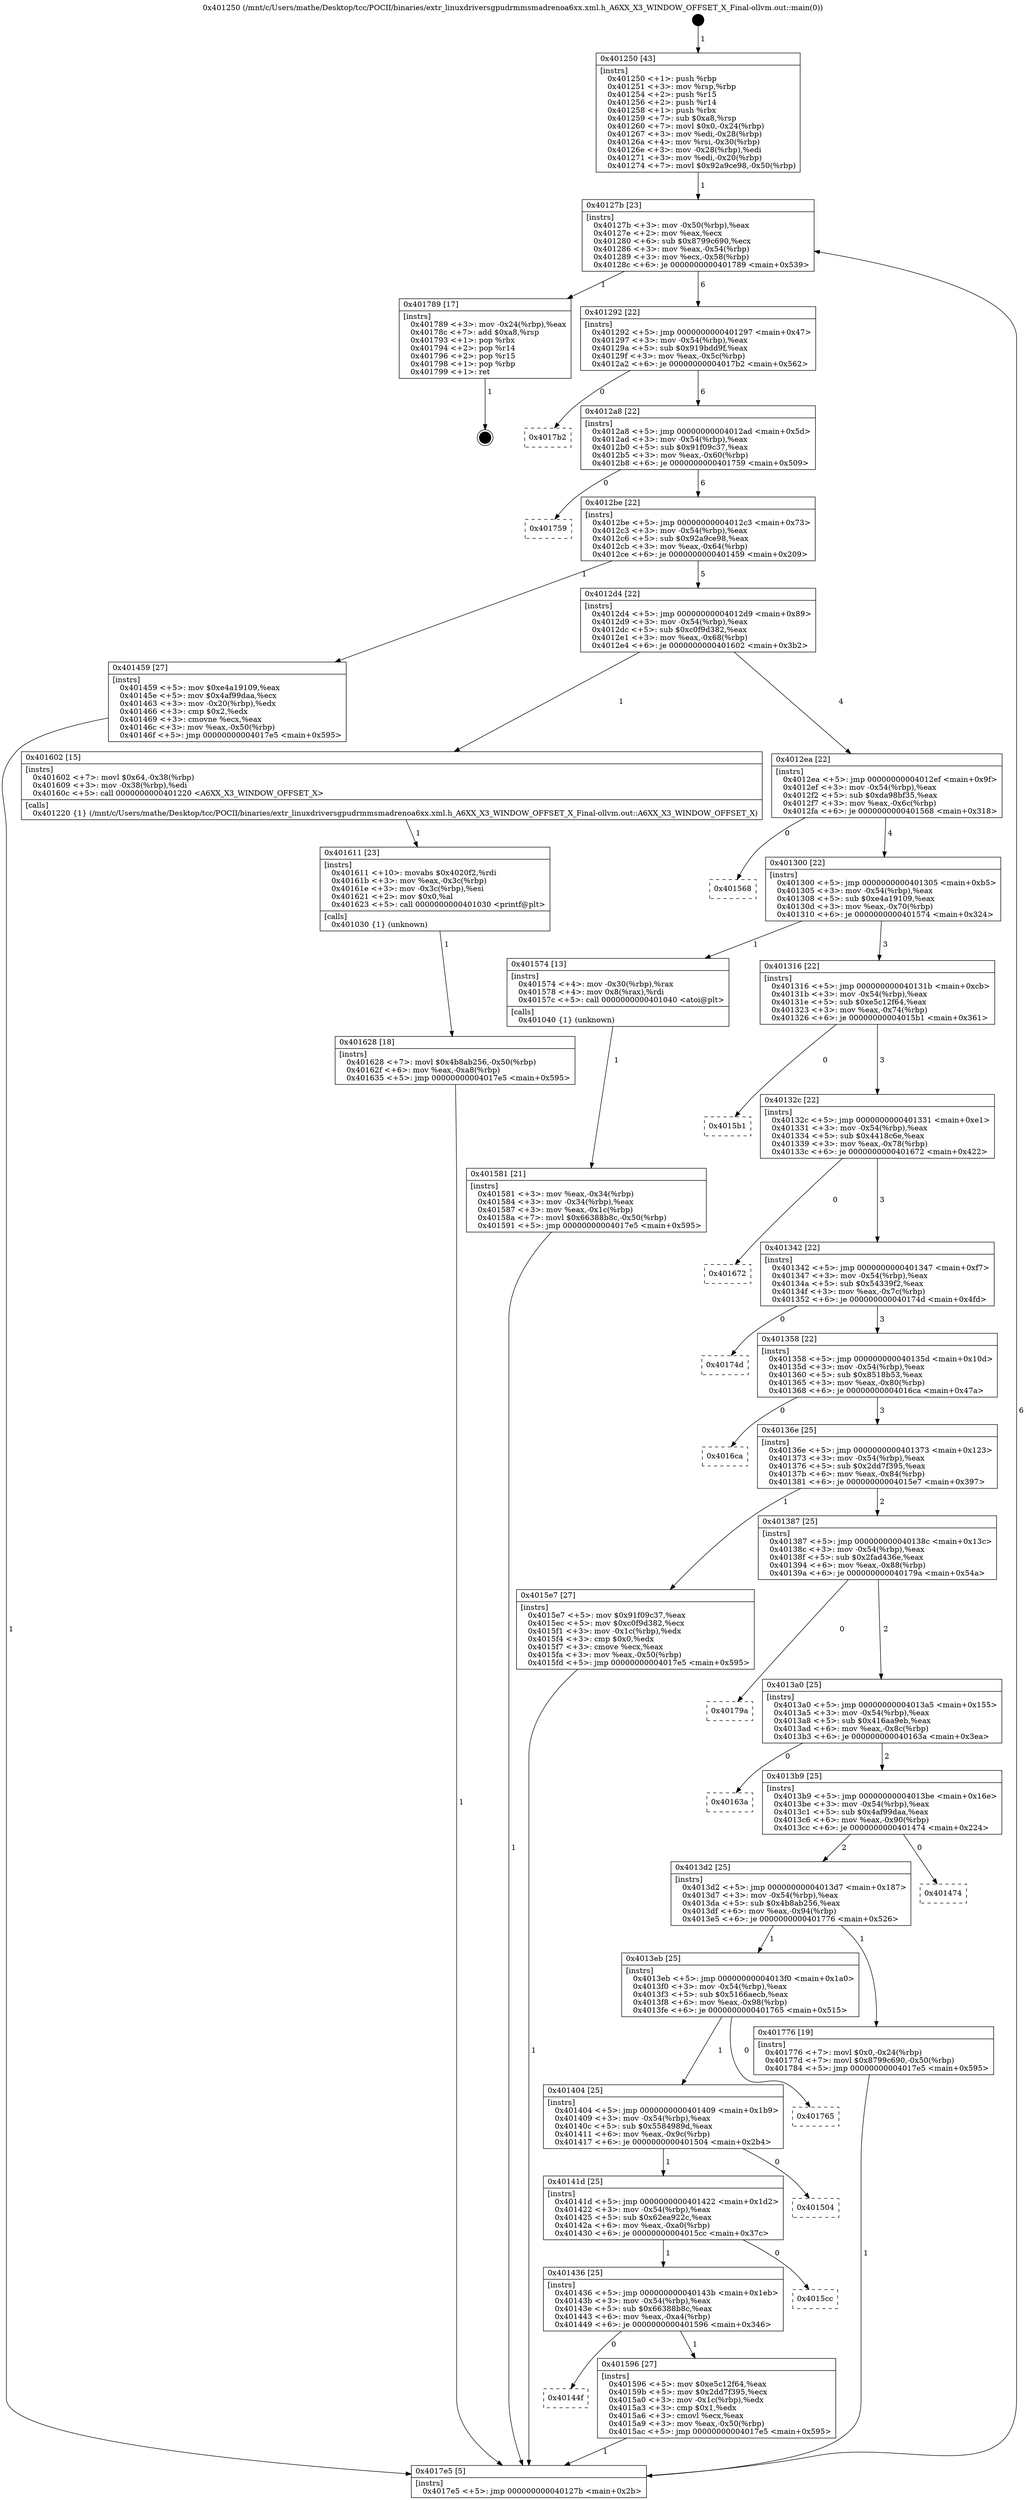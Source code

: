 digraph "0x401250" {
  label = "0x401250 (/mnt/c/Users/mathe/Desktop/tcc/POCII/binaries/extr_linuxdriversgpudrmmsmadrenoa6xx.xml.h_A6XX_X3_WINDOW_OFFSET_X_Final-ollvm.out::main(0))"
  labelloc = "t"
  node[shape=record]

  Entry [label="",width=0.3,height=0.3,shape=circle,fillcolor=black,style=filled]
  "0x40127b" [label="{
     0x40127b [23]\l
     | [instrs]\l
     &nbsp;&nbsp;0x40127b \<+3\>: mov -0x50(%rbp),%eax\l
     &nbsp;&nbsp;0x40127e \<+2\>: mov %eax,%ecx\l
     &nbsp;&nbsp;0x401280 \<+6\>: sub $0x8799c690,%ecx\l
     &nbsp;&nbsp;0x401286 \<+3\>: mov %eax,-0x54(%rbp)\l
     &nbsp;&nbsp;0x401289 \<+3\>: mov %ecx,-0x58(%rbp)\l
     &nbsp;&nbsp;0x40128c \<+6\>: je 0000000000401789 \<main+0x539\>\l
  }"]
  "0x401789" [label="{
     0x401789 [17]\l
     | [instrs]\l
     &nbsp;&nbsp;0x401789 \<+3\>: mov -0x24(%rbp),%eax\l
     &nbsp;&nbsp;0x40178c \<+7\>: add $0xa8,%rsp\l
     &nbsp;&nbsp;0x401793 \<+1\>: pop %rbx\l
     &nbsp;&nbsp;0x401794 \<+2\>: pop %r14\l
     &nbsp;&nbsp;0x401796 \<+2\>: pop %r15\l
     &nbsp;&nbsp;0x401798 \<+1\>: pop %rbp\l
     &nbsp;&nbsp;0x401799 \<+1\>: ret\l
  }"]
  "0x401292" [label="{
     0x401292 [22]\l
     | [instrs]\l
     &nbsp;&nbsp;0x401292 \<+5\>: jmp 0000000000401297 \<main+0x47\>\l
     &nbsp;&nbsp;0x401297 \<+3\>: mov -0x54(%rbp),%eax\l
     &nbsp;&nbsp;0x40129a \<+5\>: sub $0x919bdd9f,%eax\l
     &nbsp;&nbsp;0x40129f \<+3\>: mov %eax,-0x5c(%rbp)\l
     &nbsp;&nbsp;0x4012a2 \<+6\>: je 00000000004017b2 \<main+0x562\>\l
  }"]
  Exit [label="",width=0.3,height=0.3,shape=circle,fillcolor=black,style=filled,peripheries=2]
  "0x4017b2" [label="{
     0x4017b2\l
  }", style=dashed]
  "0x4012a8" [label="{
     0x4012a8 [22]\l
     | [instrs]\l
     &nbsp;&nbsp;0x4012a8 \<+5\>: jmp 00000000004012ad \<main+0x5d\>\l
     &nbsp;&nbsp;0x4012ad \<+3\>: mov -0x54(%rbp),%eax\l
     &nbsp;&nbsp;0x4012b0 \<+5\>: sub $0x91f09c37,%eax\l
     &nbsp;&nbsp;0x4012b5 \<+3\>: mov %eax,-0x60(%rbp)\l
     &nbsp;&nbsp;0x4012b8 \<+6\>: je 0000000000401759 \<main+0x509\>\l
  }"]
  "0x401628" [label="{
     0x401628 [18]\l
     | [instrs]\l
     &nbsp;&nbsp;0x401628 \<+7\>: movl $0x4b8ab256,-0x50(%rbp)\l
     &nbsp;&nbsp;0x40162f \<+6\>: mov %eax,-0xa8(%rbp)\l
     &nbsp;&nbsp;0x401635 \<+5\>: jmp 00000000004017e5 \<main+0x595\>\l
  }"]
  "0x401759" [label="{
     0x401759\l
  }", style=dashed]
  "0x4012be" [label="{
     0x4012be [22]\l
     | [instrs]\l
     &nbsp;&nbsp;0x4012be \<+5\>: jmp 00000000004012c3 \<main+0x73\>\l
     &nbsp;&nbsp;0x4012c3 \<+3\>: mov -0x54(%rbp),%eax\l
     &nbsp;&nbsp;0x4012c6 \<+5\>: sub $0x92a9ce98,%eax\l
     &nbsp;&nbsp;0x4012cb \<+3\>: mov %eax,-0x64(%rbp)\l
     &nbsp;&nbsp;0x4012ce \<+6\>: je 0000000000401459 \<main+0x209\>\l
  }"]
  "0x401611" [label="{
     0x401611 [23]\l
     | [instrs]\l
     &nbsp;&nbsp;0x401611 \<+10\>: movabs $0x4020f2,%rdi\l
     &nbsp;&nbsp;0x40161b \<+3\>: mov %eax,-0x3c(%rbp)\l
     &nbsp;&nbsp;0x40161e \<+3\>: mov -0x3c(%rbp),%esi\l
     &nbsp;&nbsp;0x401621 \<+2\>: mov $0x0,%al\l
     &nbsp;&nbsp;0x401623 \<+5\>: call 0000000000401030 \<printf@plt\>\l
     | [calls]\l
     &nbsp;&nbsp;0x401030 \{1\} (unknown)\l
  }"]
  "0x401459" [label="{
     0x401459 [27]\l
     | [instrs]\l
     &nbsp;&nbsp;0x401459 \<+5\>: mov $0xe4a19109,%eax\l
     &nbsp;&nbsp;0x40145e \<+5\>: mov $0x4af99daa,%ecx\l
     &nbsp;&nbsp;0x401463 \<+3\>: mov -0x20(%rbp),%edx\l
     &nbsp;&nbsp;0x401466 \<+3\>: cmp $0x2,%edx\l
     &nbsp;&nbsp;0x401469 \<+3\>: cmovne %ecx,%eax\l
     &nbsp;&nbsp;0x40146c \<+3\>: mov %eax,-0x50(%rbp)\l
     &nbsp;&nbsp;0x40146f \<+5\>: jmp 00000000004017e5 \<main+0x595\>\l
  }"]
  "0x4012d4" [label="{
     0x4012d4 [22]\l
     | [instrs]\l
     &nbsp;&nbsp;0x4012d4 \<+5\>: jmp 00000000004012d9 \<main+0x89\>\l
     &nbsp;&nbsp;0x4012d9 \<+3\>: mov -0x54(%rbp),%eax\l
     &nbsp;&nbsp;0x4012dc \<+5\>: sub $0xc0f9d382,%eax\l
     &nbsp;&nbsp;0x4012e1 \<+3\>: mov %eax,-0x68(%rbp)\l
     &nbsp;&nbsp;0x4012e4 \<+6\>: je 0000000000401602 \<main+0x3b2\>\l
  }"]
  "0x4017e5" [label="{
     0x4017e5 [5]\l
     | [instrs]\l
     &nbsp;&nbsp;0x4017e5 \<+5\>: jmp 000000000040127b \<main+0x2b\>\l
  }"]
  "0x401250" [label="{
     0x401250 [43]\l
     | [instrs]\l
     &nbsp;&nbsp;0x401250 \<+1\>: push %rbp\l
     &nbsp;&nbsp;0x401251 \<+3\>: mov %rsp,%rbp\l
     &nbsp;&nbsp;0x401254 \<+2\>: push %r15\l
     &nbsp;&nbsp;0x401256 \<+2\>: push %r14\l
     &nbsp;&nbsp;0x401258 \<+1\>: push %rbx\l
     &nbsp;&nbsp;0x401259 \<+7\>: sub $0xa8,%rsp\l
     &nbsp;&nbsp;0x401260 \<+7\>: movl $0x0,-0x24(%rbp)\l
     &nbsp;&nbsp;0x401267 \<+3\>: mov %edi,-0x28(%rbp)\l
     &nbsp;&nbsp;0x40126a \<+4\>: mov %rsi,-0x30(%rbp)\l
     &nbsp;&nbsp;0x40126e \<+3\>: mov -0x28(%rbp),%edi\l
     &nbsp;&nbsp;0x401271 \<+3\>: mov %edi,-0x20(%rbp)\l
     &nbsp;&nbsp;0x401274 \<+7\>: movl $0x92a9ce98,-0x50(%rbp)\l
  }"]
  "0x40144f" [label="{
     0x40144f\l
  }", style=dashed]
  "0x401602" [label="{
     0x401602 [15]\l
     | [instrs]\l
     &nbsp;&nbsp;0x401602 \<+7\>: movl $0x64,-0x38(%rbp)\l
     &nbsp;&nbsp;0x401609 \<+3\>: mov -0x38(%rbp),%edi\l
     &nbsp;&nbsp;0x40160c \<+5\>: call 0000000000401220 \<A6XX_X3_WINDOW_OFFSET_X\>\l
     | [calls]\l
     &nbsp;&nbsp;0x401220 \{1\} (/mnt/c/Users/mathe/Desktop/tcc/POCII/binaries/extr_linuxdriversgpudrmmsmadrenoa6xx.xml.h_A6XX_X3_WINDOW_OFFSET_X_Final-ollvm.out::A6XX_X3_WINDOW_OFFSET_X)\l
  }"]
  "0x4012ea" [label="{
     0x4012ea [22]\l
     | [instrs]\l
     &nbsp;&nbsp;0x4012ea \<+5\>: jmp 00000000004012ef \<main+0x9f\>\l
     &nbsp;&nbsp;0x4012ef \<+3\>: mov -0x54(%rbp),%eax\l
     &nbsp;&nbsp;0x4012f2 \<+5\>: sub $0xda98bf35,%eax\l
     &nbsp;&nbsp;0x4012f7 \<+3\>: mov %eax,-0x6c(%rbp)\l
     &nbsp;&nbsp;0x4012fa \<+6\>: je 0000000000401568 \<main+0x318\>\l
  }"]
  "0x401596" [label="{
     0x401596 [27]\l
     | [instrs]\l
     &nbsp;&nbsp;0x401596 \<+5\>: mov $0xe5c12f64,%eax\l
     &nbsp;&nbsp;0x40159b \<+5\>: mov $0x2dd7f395,%ecx\l
     &nbsp;&nbsp;0x4015a0 \<+3\>: mov -0x1c(%rbp),%edx\l
     &nbsp;&nbsp;0x4015a3 \<+3\>: cmp $0x1,%edx\l
     &nbsp;&nbsp;0x4015a6 \<+3\>: cmovl %ecx,%eax\l
     &nbsp;&nbsp;0x4015a9 \<+3\>: mov %eax,-0x50(%rbp)\l
     &nbsp;&nbsp;0x4015ac \<+5\>: jmp 00000000004017e5 \<main+0x595\>\l
  }"]
  "0x401568" [label="{
     0x401568\l
  }", style=dashed]
  "0x401300" [label="{
     0x401300 [22]\l
     | [instrs]\l
     &nbsp;&nbsp;0x401300 \<+5\>: jmp 0000000000401305 \<main+0xb5\>\l
     &nbsp;&nbsp;0x401305 \<+3\>: mov -0x54(%rbp),%eax\l
     &nbsp;&nbsp;0x401308 \<+5\>: sub $0xe4a19109,%eax\l
     &nbsp;&nbsp;0x40130d \<+3\>: mov %eax,-0x70(%rbp)\l
     &nbsp;&nbsp;0x401310 \<+6\>: je 0000000000401574 \<main+0x324\>\l
  }"]
  "0x401436" [label="{
     0x401436 [25]\l
     | [instrs]\l
     &nbsp;&nbsp;0x401436 \<+5\>: jmp 000000000040143b \<main+0x1eb\>\l
     &nbsp;&nbsp;0x40143b \<+3\>: mov -0x54(%rbp),%eax\l
     &nbsp;&nbsp;0x40143e \<+5\>: sub $0x66388b8c,%eax\l
     &nbsp;&nbsp;0x401443 \<+6\>: mov %eax,-0xa4(%rbp)\l
     &nbsp;&nbsp;0x401449 \<+6\>: je 0000000000401596 \<main+0x346\>\l
  }"]
  "0x401574" [label="{
     0x401574 [13]\l
     | [instrs]\l
     &nbsp;&nbsp;0x401574 \<+4\>: mov -0x30(%rbp),%rax\l
     &nbsp;&nbsp;0x401578 \<+4\>: mov 0x8(%rax),%rdi\l
     &nbsp;&nbsp;0x40157c \<+5\>: call 0000000000401040 \<atoi@plt\>\l
     | [calls]\l
     &nbsp;&nbsp;0x401040 \{1\} (unknown)\l
  }"]
  "0x401316" [label="{
     0x401316 [22]\l
     | [instrs]\l
     &nbsp;&nbsp;0x401316 \<+5\>: jmp 000000000040131b \<main+0xcb\>\l
     &nbsp;&nbsp;0x40131b \<+3\>: mov -0x54(%rbp),%eax\l
     &nbsp;&nbsp;0x40131e \<+5\>: sub $0xe5c12f64,%eax\l
     &nbsp;&nbsp;0x401323 \<+3\>: mov %eax,-0x74(%rbp)\l
     &nbsp;&nbsp;0x401326 \<+6\>: je 00000000004015b1 \<main+0x361\>\l
  }"]
  "0x401581" [label="{
     0x401581 [21]\l
     | [instrs]\l
     &nbsp;&nbsp;0x401581 \<+3\>: mov %eax,-0x34(%rbp)\l
     &nbsp;&nbsp;0x401584 \<+3\>: mov -0x34(%rbp),%eax\l
     &nbsp;&nbsp;0x401587 \<+3\>: mov %eax,-0x1c(%rbp)\l
     &nbsp;&nbsp;0x40158a \<+7\>: movl $0x66388b8c,-0x50(%rbp)\l
     &nbsp;&nbsp;0x401591 \<+5\>: jmp 00000000004017e5 \<main+0x595\>\l
  }"]
  "0x4015cc" [label="{
     0x4015cc\l
  }", style=dashed]
  "0x4015b1" [label="{
     0x4015b1\l
  }", style=dashed]
  "0x40132c" [label="{
     0x40132c [22]\l
     | [instrs]\l
     &nbsp;&nbsp;0x40132c \<+5\>: jmp 0000000000401331 \<main+0xe1\>\l
     &nbsp;&nbsp;0x401331 \<+3\>: mov -0x54(%rbp),%eax\l
     &nbsp;&nbsp;0x401334 \<+5\>: sub $0x4418c6e,%eax\l
     &nbsp;&nbsp;0x401339 \<+3\>: mov %eax,-0x78(%rbp)\l
     &nbsp;&nbsp;0x40133c \<+6\>: je 0000000000401672 \<main+0x422\>\l
  }"]
  "0x40141d" [label="{
     0x40141d [25]\l
     | [instrs]\l
     &nbsp;&nbsp;0x40141d \<+5\>: jmp 0000000000401422 \<main+0x1d2\>\l
     &nbsp;&nbsp;0x401422 \<+3\>: mov -0x54(%rbp),%eax\l
     &nbsp;&nbsp;0x401425 \<+5\>: sub $0x62ea922c,%eax\l
     &nbsp;&nbsp;0x40142a \<+6\>: mov %eax,-0xa0(%rbp)\l
     &nbsp;&nbsp;0x401430 \<+6\>: je 00000000004015cc \<main+0x37c\>\l
  }"]
  "0x401672" [label="{
     0x401672\l
  }", style=dashed]
  "0x401342" [label="{
     0x401342 [22]\l
     | [instrs]\l
     &nbsp;&nbsp;0x401342 \<+5\>: jmp 0000000000401347 \<main+0xf7\>\l
     &nbsp;&nbsp;0x401347 \<+3\>: mov -0x54(%rbp),%eax\l
     &nbsp;&nbsp;0x40134a \<+5\>: sub $0x54339f2,%eax\l
     &nbsp;&nbsp;0x40134f \<+3\>: mov %eax,-0x7c(%rbp)\l
     &nbsp;&nbsp;0x401352 \<+6\>: je 000000000040174d \<main+0x4fd\>\l
  }"]
  "0x401504" [label="{
     0x401504\l
  }", style=dashed]
  "0x40174d" [label="{
     0x40174d\l
  }", style=dashed]
  "0x401358" [label="{
     0x401358 [22]\l
     | [instrs]\l
     &nbsp;&nbsp;0x401358 \<+5\>: jmp 000000000040135d \<main+0x10d\>\l
     &nbsp;&nbsp;0x40135d \<+3\>: mov -0x54(%rbp),%eax\l
     &nbsp;&nbsp;0x401360 \<+5\>: sub $0x8518b53,%eax\l
     &nbsp;&nbsp;0x401365 \<+3\>: mov %eax,-0x80(%rbp)\l
     &nbsp;&nbsp;0x401368 \<+6\>: je 00000000004016ca \<main+0x47a\>\l
  }"]
  "0x401404" [label="{
     0x401404 [25]\l
     | [instrs]\l
     &nbsp;&nbsp;0x401404 \<+5\>: jmp 0000000000401409 \<main+0x1b9\>\l
     &nbsp;&nbsp;0x401409 \<+3\>: mov -0x54(%rbp),%eax\l
     &nbsp;&nbsp;0x40140c \<+5\>: sub $0x5584989d,%eax\l
     &nbsp;&nbsp;0x401411 \<+6\>: mov %eax,-0x9c(%rbp)\l
     &nbsp;&nbsp;0x401417 \<+6\>: je 0000000000401504 \<main+0x2b4\>\l
  }"]
  "0x4016ca" [label="{
     0x4016ca\l
  }", style=dashed]
  "0x40136e" [label="{
     0x40136e [25]\l
     | [instrs]\l
     &nbsp;&nbsp;0x40136e \<+5\>: jmp 0000000000401373 \<main+0x123\>\l
     &nbsp;&nbsp;0x401373 \<+3\>: mov -0x54(%rbp),%eax\l
     &nbsp;&nbsp;0x401376 \<+5\>: sub $0x2dd7f395,%eax\l
     &nbsp;&nbsp;0x40137b \<+6\>: mov %eax,-0x84(%rbp)\l
     &nbsp;&nbsp;0x401381 \<+6\>: je 00000000004015e7 \<main+0x397\>\l
  }"]
  "0x401765" [label="{
     0x401765\l
  }", style=dashed]
  "0x4015e7" [label="{
     0x4015e7 [27]\l
     | [instrs]\l
     &nbsp;&nbsp;0x4015e7 \<+5\>: mov $0x91f09c37,%eax\l
     &nbsp;&nbsp;0x4015ec \<+5\>: mov $0xc0f9d382,%ecx\l
     &nbsp;&nbsp;0x4015f1 \<+3\>: mov -0x1c(%rbp),%edx\l
     &nbsp;&nbsp;0x4015f4 \<+3\>: cmp $0x0,%edx\l
     &nbsp;&nbsp;0x4015f7 \<+3\>: cmove %ecx,%eax\l
     &nbsp;&nbsp;0x4015fa \<+3\>: mov %eax,-0x50(%rbp)\l
     &nbsp;&nbsp;0x4015fd \<+5\>: jmp 00000000004017e5 \<main+0x595\>\l
  }"]
  "0x401387" [label="{
     0x401387 [25]\l
     | [instrs]\l
     &nbsp;&nbsp;0x401387 \<+5\>: jmp 000000000040138c \<main+0x13c\>\l
     &nbsp;&nbsp;0x40138c \<+3\>: mov -0x54(%rbp),%eax\l
     &nbsp;&nbsp;0x40138f \<+5\>: sub $0x2fad436e,%eax\l
     &nbsp;&nbsp;0x401394 \<+6\>: mov %eax,-0x88(%rbp)\l
     &nbsp;&nbsp;0x40139a \<+6\>: je 000000000040179a \<main+0x54a\>\l
  }"]
  "0x4013eb" [label="{
     0x4013eb [25]\l
     | [instrs]\l
     &nbsp;&nbsp;0x4013eb \<+5\>: jmp 00000000004013f0 \<main+0x1a0\>\l
     &nbsp;&nbsp;0x4013f0 \<+3\>: mov -0x54(%rbp),%eax\l
     &nbsp;&nbsp;0x4013f3 \<+5\>: sub $0x5166aecb,%eax\l
     &nbsp;&nbsp;0x4013f8 \<+6\>: mov %eax,-0x98(%rbp)\l
     &nbsp;&nbsp;0x4013fe \<+6\>: je 0000000000401765 \<main+0x515\>\l
  }"]
  "0x40179a" [label="{
     0x40179a\l
  }", style=dashed]
  "0x4013a0" [label="{
     0x4013a0 [25]\l
     | [instrs]\l
     &nbsp;&nbsp;0x4013a0 \<+5\>: jmp 00000000004013a5 \<main+0x155\>\l
     &nbsp;&nbsp;0x4013a5 \<+3\>: mov -0x54(%rbp),%eax\l
     &nbsp;&nbsp;0x4013a8 \<+5\>: sub $0x416aa9eb,%eax\l
     &nbsp;&nbsp;0x4013ad \<+6\>: mov %eax,-0x8c(%rbp)\l
     &nbsp;&nbsp;0x4013b3 \<+6\>: je 000000000040163a \<main+0x3ea\>\l
  }"]
  "0x401776" [label="{
     0x401776 [19]\l
     | [instrs]\l
     &nbsp;&nbsp;0x401776 \<+7\>: movl $0x0,-0x24(%rbp)\l
     &nbsp;&nbsp;0x40177d \<+7\>: movl $0x8799c690,-0x50(%rbp)\l
     &nbsp;&nbsp;0x401784 \<+5\>: jmp 00000000004017e5 \<main+0x595\>\l
  }"]
  "0x40163a" [label="{
     0x40163a\l
  }", style=dashed]
  "0x4013b9" [label="{
     0x4013b9 [25]\l
     | [instrs]\l
     &nbsp;&nbsp;0x4013b9 \<+5\>: jmp 00000000004013be \<main+0x16e\>\l
     &nbsp;&nbsp;0x4013be \<+3\>: mov -0x54(%rbp),%eax\l
     &nbsp;&nbsp;0x4013c1 \<+5\>: sub $0x4af99daa,%eax\l
     &nbsp;&nbsp;0x4013c6 \<+6\>: mov %eax,-0x90(%rbp)\l
     &nbsp;&nbsp;0x4013cc \<+6\>: je 0000000000401474 \<main+0x224\>\l
  }"]
  "0x4013d2" [label="{
     0x4013d2 [25]\l
     | [instrs]\l
     &nbsp;&nbsp;0x4013d2 \<+5\>: jmp 00000000004013d7 \<main+0x187\>\l
     &nbsp;&nbsp;0x4013d7 \<+3\>: mov -0x54(%rbp),%eax\l
     &nbsp;&nbsp;0x4013da \<+5\>: sub $0x4b8ab256,%eax\l
     &nbsp;&nbsp;0x4013df \<+6\>: mov %eax,-0x94(%rbp)\l
     &nbsp;&nbsp;0x4013e5 \<+6\>: je 0000000000401776 \<main+0x526\>\l
  }"]
  "0x401474" [label="{
     0x401474\l
  }", style=dashed]
  Entry -> "0x401250" [label=" 1"]
  "0x40127b" -> "0x401789" [label=" 1"]
  "0x40127b" -> "0x401292" [label=" 6"]
  "0x401789" -> Exit [label=" 1"]
  "0x401292" -> "0x4017b2" [label=" 0"]
  "0x401292" -> "0x4012a8" [label=" 6"]
  "0x401776" -> "0x4017e5" [label=" 1"]
  "0x4012a8" -> "0x401759" [label=" 0"]
  "0x4012a8" -> "0x4012be" [label=" 6"]
  "0x401628" -> "0x4017e5" [label=" 1"]
  "0x4012be" -> "0x401459" [label=" 1"]
  "0x4012be" -> "0x4012d4" [label=" 5"]
  "0x401459" -> "0x4017e5" [label=" 1"]
  "0x401250" -> "0x40127b" [label=" 1"]
  "0x4017e5" -> "0x40127b" [label=" 6"]
  "0x401611" -> "0x401628" [label=" 1"]
  "0x4012d4" -> "0x401602" [label=" 1"]
  "0x4012d4" -> "0x4012ea" [label=" 4"]
  "0x401602" -> "0x401611" [label=" 1"]
  "0x4012ea" -> "0x401568" [label=" 0"]
  "0x4012ea" -> "0x401300" [label=" 4"]
  "0x4015e7" -> "0x4017e5" [label=" 1"]
  "0x401300" -> "0x401574" [label=" 1"]
  "0x401300" -> "0x401316" [label=" 3"]
  "0x401574" -> "0x401581" [label=" 1"]
  "0x401581" -> "0x4017e5" [label=" 1"]
  "0x401436" -> "0x40144f" [label=" 0"]
  "0x401316" -> "0x4015b1" [label=" 0"]
  "0x401316" -> "0x40132c" [label=" 3"]
  "0x401436" -> "0x401596" [label=" 1"]
  "0x40132c" -> "0x401672" [label=" 0"]
  "0x40132c" -> "0x401342" [label=" 3"]
  "0x40141d" -> "0x401436" [label=" 1"]
  "0x401342" -> "0x40174d" [label=" 0"]
  "0x401342" -> "0x401358" [label=" 3"]
  "0x40141d" -> "0x4015cc" [label=" 0"]
  "0x401358" -> "0x4016ca" [label=" 0"]
  "0x401358" -> "0x40136e" [label=" 3"]
  "0x401404" -> "0x40141d" [label=" 1"]
  "0x40136e" -> "0x4015e7" [label=" 1"]
  "0x40136e" -> "0x401387" [label=" 2"]
  "0x401404" -> "0x401504" [label=" 0"]
  "0x401387" -> "0x40179a" [label=" 0"]
  "0x401387" -> "0x4013a0" [label=" 2"]
  "0x4013eb" -> "0x401404" [label=" 1"]
  "0x4013a0" -> "0x40163a" [label=" 0"]
  "0x4013a0" -> "0x4013b9" [label=" 2"]
  "0x4013eb" -> "0x401765" [label=" 0"]
  "0x4013b9" -> "0x401474" [label=" 0"]
  "0x4013b9" -> "0x4013d2" [label=" 2"]
  "0x401596" -> "0x4017e5" [label=" 1"]
  "0x4013d2" -> "0x401776" [label=" 1"]
  "0x4013d2" -> "0x4013eb" [label=" 1"]
}

